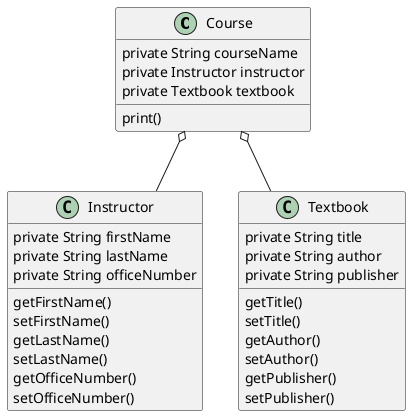 @startuml
'HW3 by Gabriel Bermudez

class Course {
private String courseName
private Instructor instructor
private Textbook textbook
print()
}

class Instructor {
private String firstName
private String lastName
private String officeNumber
getFirstName()
setFirstName()
getLastName()
setLastName()
getOfficeNumber()
setOfficeNumber()
}

class Textbook {
private String title
private String author
private String publisher
getTitle()
setTitle()
getAuthor()
setAuthor()
getPublisher()
setPublisher()
}


Course o-- Instructor
Course o-- Textbook

@enduml